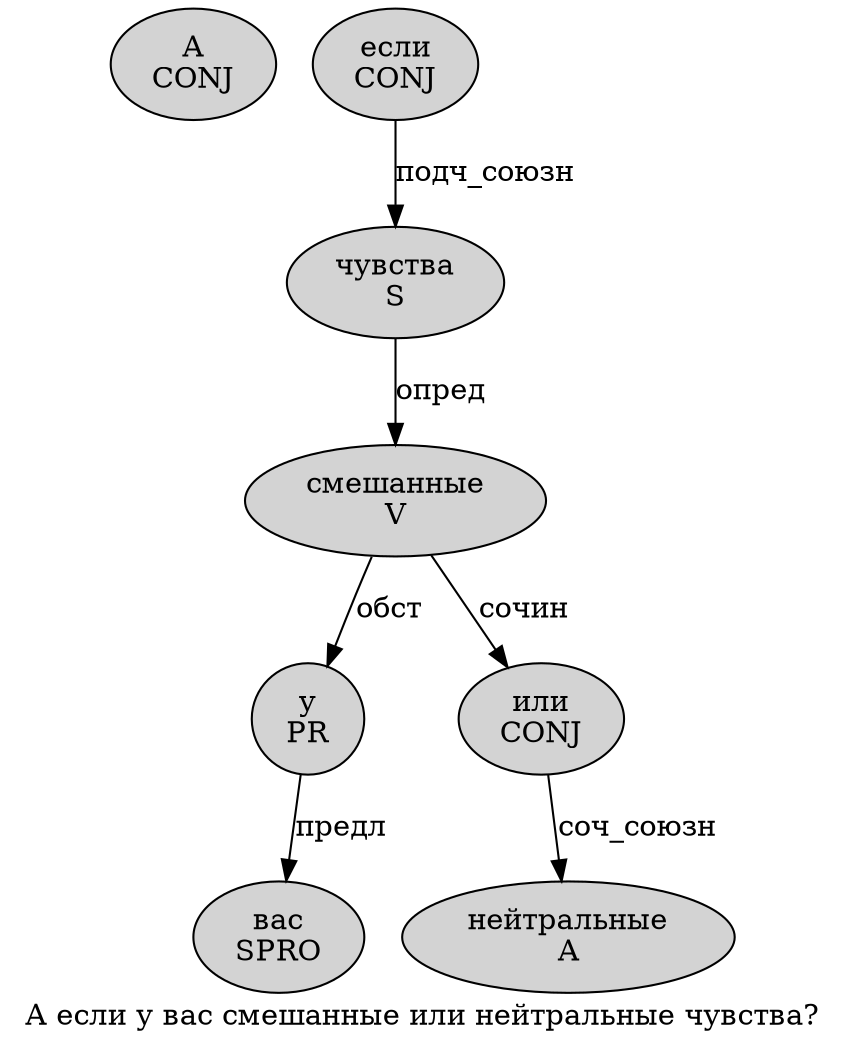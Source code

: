 digraph SENTENCE_2671 {
	graph [label="А если у вас смешанные или нейтральные чувства?"]
	node [style=filled]
		0 [label="А
CONJ" color="" fillcolor=lightgray penwidth=1 shape=ellipse]
		1 [label="если
CONJ" color="" fillcolor=lightgray penwidth=1 shape=ellipse]
		2 [label="у
PR" color="" fillcolor=lightgray penwidth=1 shape=ellipse]
		3 [label="вас
SPRO" color="" fillcolor=lightgray penwidth=1 shape=ellipse]
		4 [label="смешанные
V" color="" fillcolor=lightgray penwidth=1 shape=ellipse]
		5 [label="или
CONJ" color="" fillcolor=lightgray penwidth=1 shape=ellipse]
		6 [label="нейтральные
A" color="" fillcolor=lightgray penwidth=1 shape=ellipse]
		7 [label="чувства
S" color="" fillcolor=lightgray penwidth=1 shape=ellipse]
			1 -> 7 [label="подч_союзн"]
			2 -> 3 [label="предл"]
			4 -> 2 [label="обст"]
			4 -> 5 [label="сочин"]
			7 -> 4 [label="опред"]
			5 -> 6 [label="соч_союзн"]
}